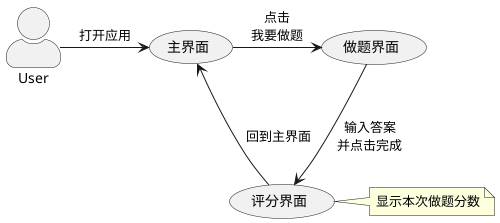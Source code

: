 @startuml
skinparam actorStyle awesome
:User: -> (main):打开应用
"主界面" as (main)
"做题界面" as (zuoti)
"评分界面" as (pinfen)
note right of (pinfen) : 显示本次做题分数
(main) -> (zuoti):点击\n我要做题
(zuoti) --> (pinfen):输入答案\n并点击完成
(pinfen) -> (main):回到主界面
@enduml
